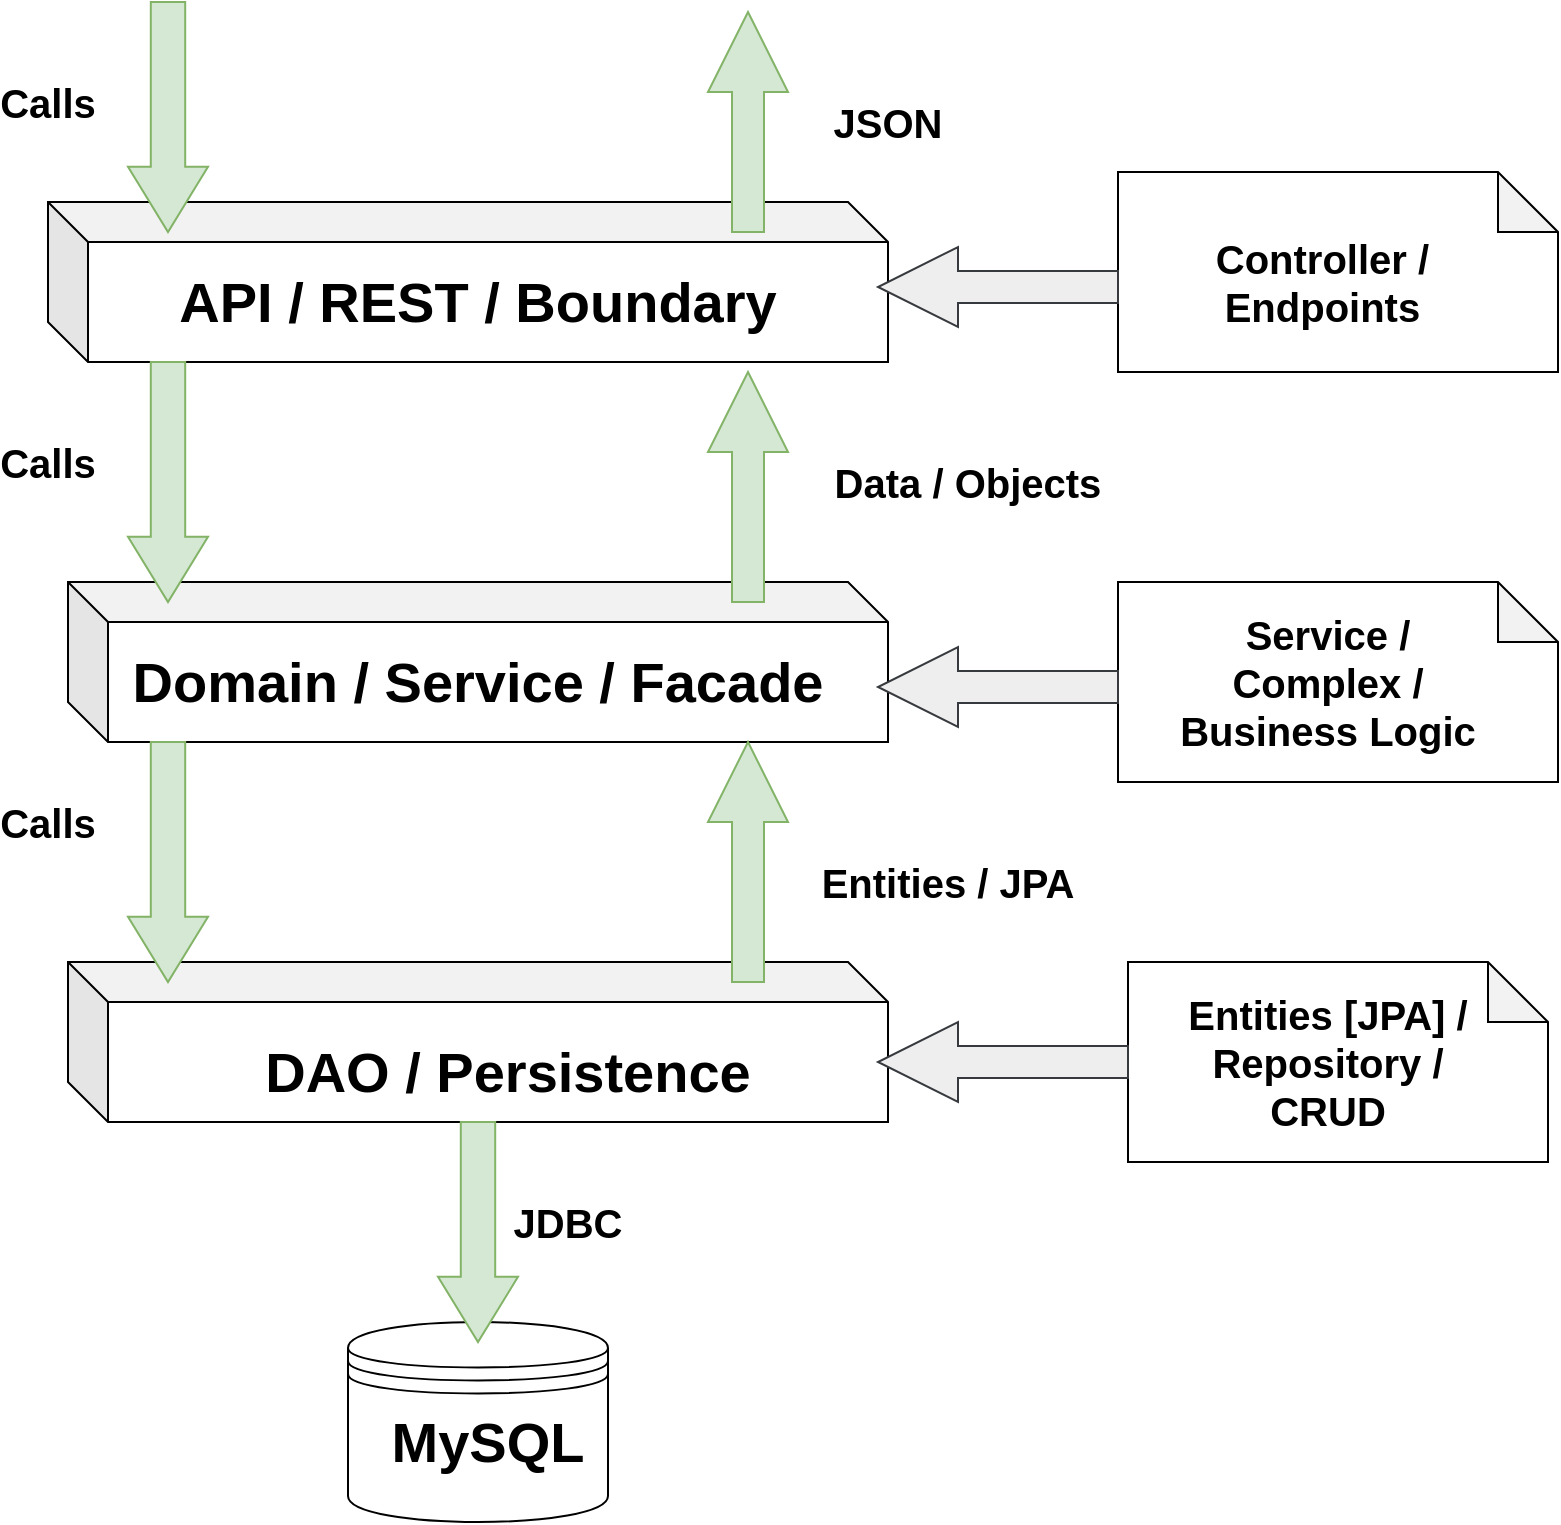 <mxfile version="13.9.9" type="device"><diagram id="UJs_wzMOJKrHzUb1YeuJ" name="Page-1"><mxGraphModel dx="1707" dy="2087" grid="1" gridSize="10" guides="1" tooltips="1" connect="1" arrows="1" fold="1" page="1" pageScale="1" pageWidth="850" pageHeight="1100" math="0" shadow="0"><root><mxCell id="0"/><mxCell id="1" parent="0"/><mxCell id="ZEz9tJ76Mjdm6laFs9in-1" value="" style="shape=cube;whiteSpace=wrap;html=1;boundedLbl=1;backgroundOutline=1;darkOpacity=0.05;darkOpacity2=0.1;" vertex="1" parent="1"><mxGeometry x="220" y="80" width="420" height="80" as="geometry"/></mxCell><mxCell id="ZEz9tJ76Mjdm6laFs9in-2" value="" style="shape=cube;whiteSpace=wrap;html=1;boundedLbl=1;backgroundOutline=1;darkOpacity=0.05;darkOpacity2=0.1;" vertex="1" parent="1"><mxGeometry x="230" y="270" width="410" height="80" as="geometry"/></mxCell><mxCell id="ZEz9tJ76Mjdm6laFs9in-3" value="" style="shape=cube;whiteSpace=wrap;html=1;boundedLbl=1;backgroundOutline=1;darkOpacity=0.05;darkOpacity2=0.1;" vertex="1" parent="1"><mxGeometry x="230" y="460" width="410" height="80" as="geometry"/></mxCell><mxCell id="ZEz9tJ76Mjdm6laFs9in-5" value="" style="shape=datastore;whiteSpace=wrap;html=1;fontSize=25;" vertex="1" parent="1"><mxGeometry x="370" y="640" width="130" height="100" as="geometry"/></mxCell><mxCell id="ZEz9tJ76Mjdm6laFs9in-6" value="" style="html=1;shadow=0;dashed=0;align=center;verticalAlign=middle;shape=mxgraph.arrows2.arrow;dy=0.57;dx=32.6;direction=south;notch=0;fontSize=25;labelBackgroundColor=#FFFFFF;labelBorderColor=#00CC00;fillColor=#d5e8d4;strokeColor=#82b366;" vertex="1" parent="1"><mxGeometry x="260" y="160" width="40" height="120" as="geometry"/></mxCell><mxCell id="ZEz9tJ76Mjdm6laFs9in-7" value="" style="html=1;shadow=0;dashed=0;align=center;verticalAlign=middle;shape=mxgraph.arrows2.arrow;dy=0.57;dx=32.6;direction=south;notch=0;fontSize=25;labelBackgroundColor=none;labelBorderColor=none;fillColor=#d5e8d4;strokeColor=#82b366;" vertex="1" parent="1"><mxGeometry x="415" y="540" width="40" height="110" as="geometry"/></mxCell><mxCell id="ZEz9tJ76Mjdm6laFs9in-9" value="" style="html=1;shadow=0;dashed=0;align=center;verticalAlign=middle;shape=mxgraph.arrows2.arrow;dy=0.6;dx=40;direction=north;notch=0;labelBackgroundColor=#FFFFFF;fontSize=25;fillColor=#d5e8d4;strokeColor=#82b366;" vertex="1" parent="1"><mxGeometry x="550" y="350" width="40" height="120" as="geometry"/></mxCell><mxCell id="ZEz9tJ76Mjdm6laFs9in-10" value="" style="html=1;shadow=0;dashed=0;align=center;verticalAlign=middle;shape=mxgraph.arrows2.arrow;dy=0.6;dx=40;direction=north;notch=0;labelBackgroundColor=#FFFFFF;fontSize=25;fillColor=#d5e8d4;strokeColor=#82b366;" vertex="1" parent="1"><mxGeometry x="550" y="-15" width="40" height="110" as="geometry"/></mxCell><mxCell id="ZEz9tJ76Mjdm6laFs9in-11" value="" style="html=1;shadow=0;dashed=0;align=center;verticalAlign=middle;shape=mxgraph.arrows2.arrow;dy=0.6;dx=40;direction=north;notch=0;labelBackgroundColor=#FFFFFF;fontSize=25;fillColor=#d5e8d4;strokeColor=#82b366;" vertex="1" parent="1"><mxGeometry x="550" y="165" width="40" height="115" as="geometry"/></mxCell><mxCell id="ZEz9tJ76Mjdm6laFs9in-12" value="" style="html=1;shadow=0;dashed=0;align=center;verticalAlign=middle;shape=mxgraph.arrows2.arrow;dy=0.57;dx=32.6;direction=south;notch=0;fontSize=25;labelBackgroundColor=#FFFFFF;labelBorderColor=#00CC00;fillColor=#d5e8d4;strokeColor=#82b366;" vertex="1" parent="1"><mxGeometry x="260" y="350" width="40" height="120" as="geometry"/></mxCell><mxCell id="ZEz9tJ76Mjdm6laFs9in-14" value="" style="html=1;shadow=0;dashed=0;align=center;verticalAlign=middle;shape=mxgraph.arrows2.arrow;dy=0.57;dx=32.6;direction=south;notch=0;fontSize=25;labelBackgroundColor=#FFFFFF;labelBorderColor=#00CC00;fillColor=#d5e8d4;strokeColor=#82b366;" vertex="1" parent="1"><mxGeometry x="260" y="-20" width="40" height="115" as="geometry"/></mxCell><mxCell id="ZEz9tJ76Mjdm6laFs9in-15" value="API / REST / Boundary" style="text;html=1;strokeColor=none;fillColor=none;align=center;verticalAlign=middle;whiteSpace=wrap;rounded=0;labelBackgroundColor=none;fontSize=28;fontColor=#000000;fontStyle=1" vertex="1" parent="1"><mxGeometry x="250" y="120" width="370" height="20" as="geometry"/></mxCell><mxCell id="ZEz9tJ76Mjdm6laFs9in-16" value="&lt;b&gt;Domain / Service / Facade&lt;/b&gt;" style="text;html=1;strokeColor=none;fillColor=none;align=center;verticalAlign=middle;whiteSpace=wrap;rounded=0;labelBackgroundColor=none;fontSize=28;fontColor=#000000;" vertex="1" parent="1"><mxGeometry x="250" y="310" width="370" height="20" as="geometry"/></mxCell><mxCell id="ZEz9tJ76Mjdm6laFs9in-20" style="edgeStyle=orthogonalEdgeStyle;rounded=0;orthogonalLoop=1;jettySize=auto;html=1;exitX=0.5;exitY=1;exitDx=0;exitDy=0;fontSize=28;fontColor=#000000;" edge="1" parent="1"><mxGeometry relative="1" as="geometry"><mxPoint x="418" y="330" as="sourcePoint"/><mxPoint x="418" y="330" as="targetPoint"/></mxGeometry></mxCell><mxCell id="ZEz9tJ76Mjdm6laFs9in-21" value="&lt;b&gt;DAO / Persistence&lt;/b&gt;" style="text;html=1;strokeColor=none;fillColor=none;align=center;verticalAlign=middle;whiteSpace=wrap;rounded=0;labelBackgroundColor=none;fontSize=28;fontColor=#000000;" vertex="1" parent="1"><mxGeometry x="280" y="490" width="340" height="50" as="geometry"/></mxCell><mxCell id="ZEz9tJ76Mjdm6laFs9in-22" value="&lt;b&gt;MySQL&lt;/b&gt;" style="text;html=1;strokeColor=none;fillColor=none;align=center;verticalAlign=middle;whiteSpace=wrap;rounded=0;labelBackgroundColor=none;fontSize=28;fontColor=#000000;" vertex="1" parent="1"><mxGeometry x="400" y="690" width="80" height="20" as="geometry"/></mxCell><mxCell id="ZEz9tJ76Mjdm6laFs9in-23" value="" style="shape=note;whiteSpace=wrap;html=1;backgroundOutline=1;darkOpacity=0.05;labelBackgroundColor=none;fontSize=28;fontColor=#000000;" vertex="1" parent="1"><mxGeometry x="755" y="65" width="220" height="100" as="geometry"/></mxCell><mxCell id="ZEz9tJ76Mjdm6laFs9in-24" value="" style="shape=note;whiteSpace=wrap;html=1;backgroundOutline=1;darkOpacity=0.05;labelBackgroundColor=none;fontSize=28;fontColor=#000000;" vertex="1" parent="1"><mxGeometry x="760" y="460" width="210" height="100" as="geometry"/></mxCell><mxCell id="ZEz9tJ76Mjdm6laFs9in-25" value="" style="shape=note;whiteSpace=wrap;html=1;backgroundOutline=1;darkOpacity=0.05;labelBackgroundColor=none;fontSize=28;fontColor=#000000;" vertex="1" parent="1"><mxGeometry x="755" y="270" width="220" height="100" as="geometry"/></mxCell><mxCell id="ZEz9tJ76Mjdm6laFs9in-27" value="Controller /&amp;nbsp;&lt;br&gt;Endpoints&amp;nbsp;" style="text;html=1;strokeColor=none;fillColor=none;align=center;verticalAlign=middle;whiteSpace=wrap;rounded=0;labelBackgroundColor=none;fontSize=20;fontColor=#000000;fontStyle=1" vertex="1" parent="1"><mxGeometry x="800" y="97.5" width="120" height="45" as="geometry"/></mxCell><mxCell id="ZEz9tJ76Mjdm6laFs9in-28" value="Service / Complex / Business Logic" style="text;html=1;strokeColor=none;fillColor=none;align=center;verticalAlign=middle;whiteSpace=wrap;rounded=0;labelBackgroundColor=none;fontSize=20;fontColor=#000000;fontStyle=1" vertex="1" parent="1"><mxGeometry x="785" y="297.5" width="150" height="45" as="geometry"/></mxCell><mxCell id="ZEz9tJ76Mjdm6laFs9in-29" value="Entities [JPA] /&lt;br&gt;Repository /&lt;br&gt;CRUD" style="text;html=1;strokeColor=none;fillColor=none;align=center;verticalAlign=middle;whiteSpace=wrap;rounded=0;labelBackgroundColor=none;fontSize=20;fontColor=#000000;fontStyle=1" vertex="1" parent="1"><mxGeometry x="780" y="480" width="160" height="60" as="geometry"/></mxCell><mxCell id="ZEz9tJ76Mjdm6laFs9in-33" value="" style="html=1;shadow=0;dashed=0;align=center;verticalAlign=middle;shape=mxgraph.arrows2.arrow;dy=0.6;dx=40;flipH=1;notch=0;labelBackgroundColor=none;fontSize=20;fillColor=#eeeeee;strokeColor=#36393d;" vertex="1" parent="1"><mxGeometry x="635" y="102.5" width="120" height="40" as="geometry"/></mxCell><mxCell id="ZEz9tJ76Mjdm6laFs9in-34" value="" style="html=1;shadow=0;dashed=0;align=center;verticalAlign=middle;shape=mxgraph.arrows2.arrow;dy=0.6;dx=40;flipH=1;notch=0;labelBackgroundColor=none;fontSize=20;fillColor=#eeeeee;strokeColor=#36393d;" vertex="1" parent="1"><mxGeometry x="635" y="490" width="125" height="40" as="geometry"/></mxCell><mxCell id="ZEz9tJ76Mjdm6laFs9in-35" value="" style="html=1;shadow=0;dashed=0;align=center;verticalAlign=middle;shape=mxgraph.arrows2.arrow;dy=0.6;dx=40;flipH=1;notch=0;labelBackgroundColor=none;fontSize=20;fillColor=#eeeeee;strokeColor=#36393d;" vertex="1" parent="1"><mxGeometry x="635" y="302.5" width="120" height="40" as="geometry"/></mxCell><mxCell id="ZEz9tJ76Mjdm6laFs9in-36" value="Entities / JPA" style="text;html=1;strokeColor=none;fillColor=none;align=center;verticalAlign=middle;whiteSpace=wrap;rounded=0;labelBackgroundColor=none;fontSize=20;fontColor=#000000;fontStyle=1" vertex="1" parent="1"><mxGeometry x="600" y="410" width="140" height="20" as="geometry"/></mxCell><mxCell id="ZEz9tJ76Mjdm6laFs9in-37" value="Data / Objects" style="text;html=1;strokeColor=none;fillColor=none;align=center;verticalAlign=middle;whiteSpace=wrap;rounded=0;labelBackgroundColor=none;fontSize=20;fontColor=#000000;fontStyle=1" vertex="1" parent="1"><mxGeometry x="605" y="210" width="150" height="20" as="geometry"/></mxCell><mxCell id="ZEz9tJ76Mjdm6laFs9in-38" value="JSON" style="text;html=1;strokeColor=none;fillColor=none;align=center;verticalAlign=middle;whiteSpace=wrap;rounded=0;labelBackgroundColor=none;fontSize=20;fontColor=#000000;fontStyle=1" vertex="1" parent="1"><mxGeometry x="620" y="30" width="40" height="20" as="geometry"/></mxCell><mxCell id="ZEz9tJ76Mjdm6laFs9in-39" value="Calls" style="text;html=1;strokeColor=none;fillColor=none;align=center;verticalAlign=middle;whiteSpace=wrap;rounded=0;labelBackgroundColor=none;fontSize=20;fontColor=#000000;fontStyle=1" vertex="1" parent="1"><mxGeometry x="200" y="20" width="40" height="20" as="geometry"/></mxCell><mxCell id="ZEz9tJ76Mjdm6laFs9in-40" value="Calls" style="text;html=1;strokeColor=none;fillColor=none;align=center;verticalAlign=middle;whiteSpace=wrap;rounded=0;labelBackgroundColor=none;fontSize=20;fontColor=#000000;fontStyle=1" vertex="1" parent="1"><mxGeometry x="200" y="380" width="40" height="20" as="geometry"/></mxCell><mxCell id="ZEz9tJ76Mjdm6laFs9in-41" value="Calls" style="text;html=1;strokeColor=none;fillColor=none;align=center;verticalAlign=middle;whiteSpace=wrap;rounded=0;labelBackgroundColor=none;fontSize=20;fontColor=#000000;fontStyle=1" vertex="1" parent="1"><mxGeometry x="200" y="200" width="40" height="20" as="geometry"/></mxCell><mxCell id="ZEz9tJ76Mjdm6laFs9in-44" value="JDBC" style="text;html=1;strokeColor=none;fillColor=none;align=center;verticalAlign=middle;whiteSpace=wrap;rounded=0;labelBackgroundColor=none;fontSize=20;fontColor=#000000;fontStyle=1" vertex="1" parent="1"><mxGeometry x="460" y="580" width="40" height="20" as="geometry"/></mxCell></root></mxGraphModel></diagram></mxfile>